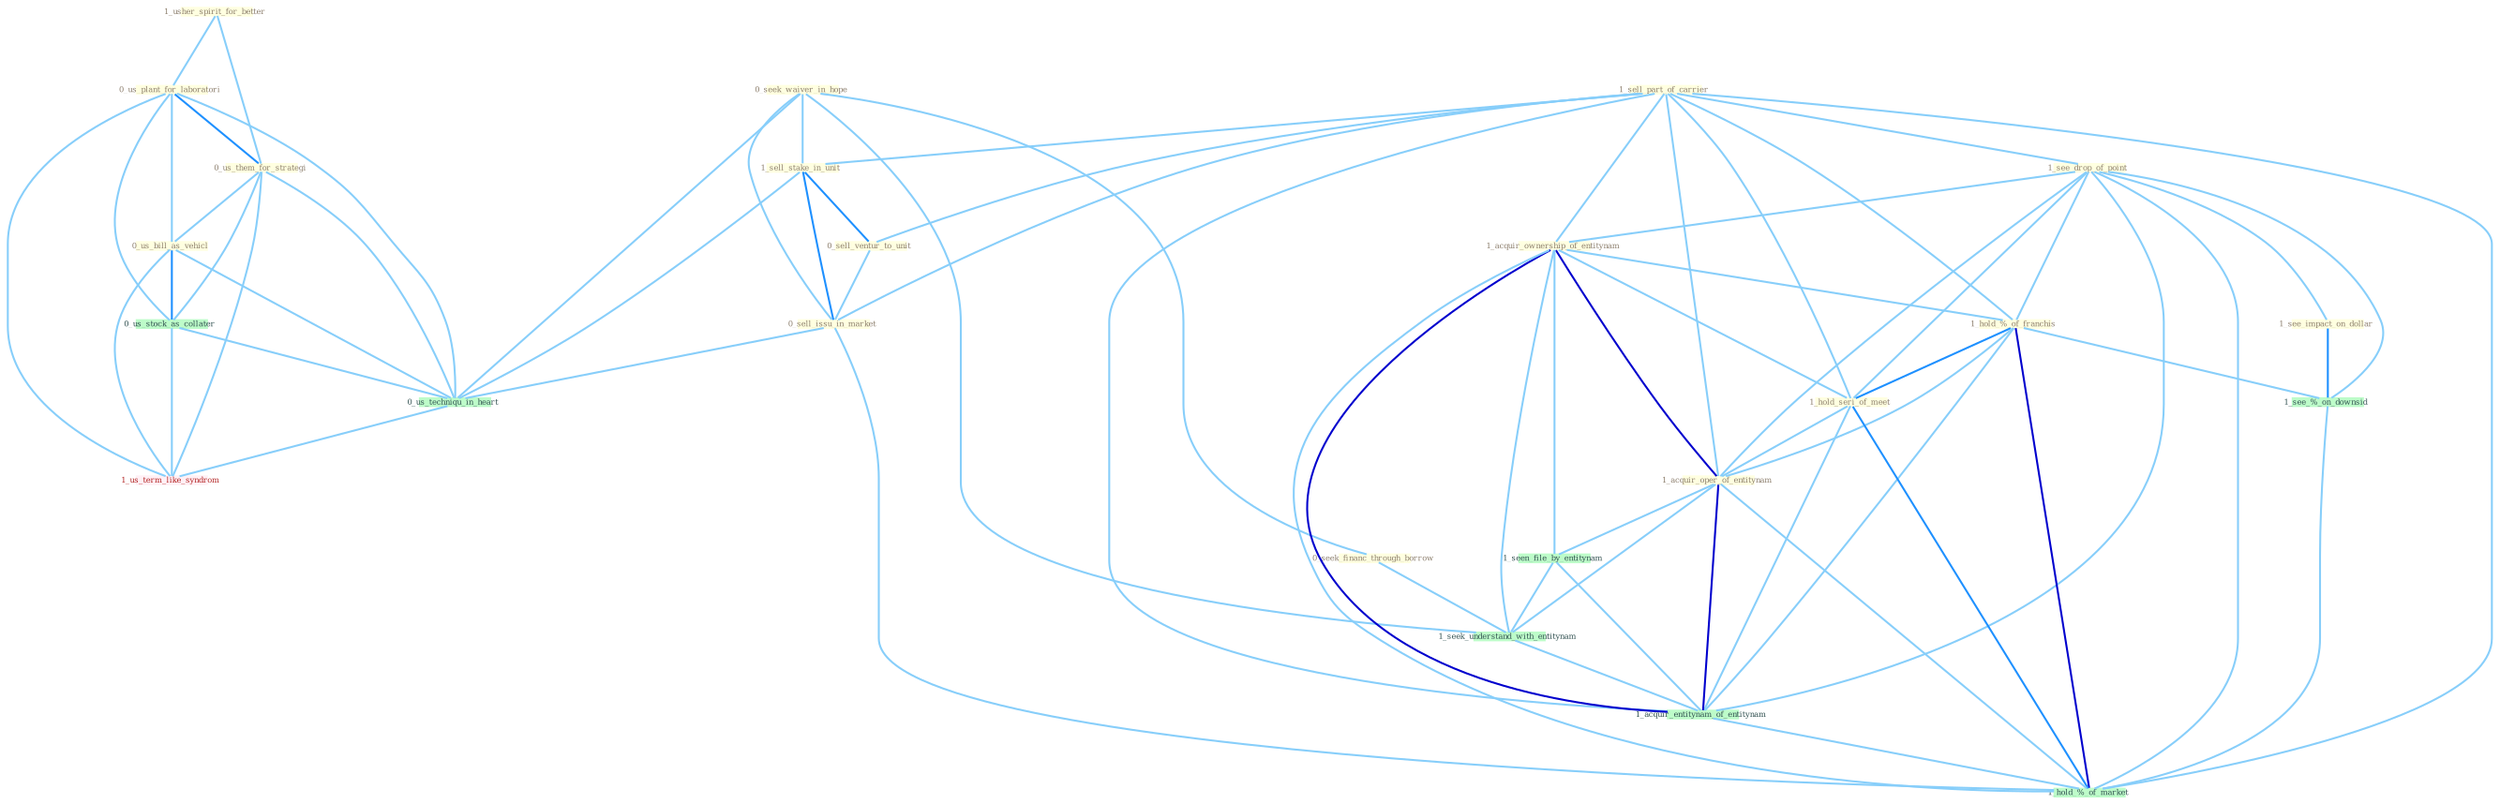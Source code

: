 Graph G{ 
    node
    [shape=polygon,style=filled,width=.5,height=.06,color="#BDFCC9",fixedsize=true,fontsize=4,
    fontcolor="#2f4f4f"];
    {node
    [color="#ffffe0", fontcolor="#8b7d6b"] "0_seek_waiver_in_hope " "1_usher_spirit_for_better " "1_sell_part_of_carrier " "0_us_plant_for_laboratori " "1_see_drop_of_point " "1_sell_stake_in_unit " "0_us_them_for_strategi " "1_acquir_ownership_of_entitynam " "1_see_impact_on_dollar " "0_sell_ventur_to_unit " "1_hold_%_of_franchis " "0_seek_financ_through_borrow " "1_hold_seri_of_meet " "0_us_bill_as_vehicl " "1_acquir_oper_of_entitynam " "0_sell_issu_in_market "}
{node [color="#fff0f5", fontcolor="#b22222"] "1_us_term_like_syndrom "}
edge [color="#B0E2FF"];

	"0_seek_waiver_in_hope " -- "1_sell_stake_in_unit " [w="1", color="#87cefa" ];
	"0_seek_waiver_in_hope " -- "0_seek_financ_through_borrow " [w="1", color="#87cefa" ];
	"0_seek_waiver_in_hope " -- "0_sell_issu_in_market " [w="1", color="#87cefa" ];
	"0_seek_waiver_in_hope " -- "1_seek_understand_with_entitynam " [w="1", color="#87cefa" ];
	"0_seek_waiver_in_hope " -- "0_us_techniqu_in_heart " [w="1", color="#87cefa" ];
	"1_usher_spirit_for_better " -- "0_us_plant_for_laboratori " [w="1", color="#87cefa" ];
	"1_usher_spirit_for_better " -- "0_us_them_for_strategi " [w="1", color="#87cefa" ];
	"1_sell_part_of_carrier " -- "1_see_drop_of_point " [w="1", color="#87cefa" ];
	"1_sell_part_of_carrier " -- "1_sell_stake_in_unit " [w="1", color="#87cefa" ];
	"1_sell_part_of_carrier " -- "1_acquir_ownership_of_entitynam " [w="1", color="#87cefa" ];
	"1_sell_part_of_carrier " -- "0_sell_ventur_to_unit " [w="1", color="#87cefa" ];
	"1_sell_part_of_carrier " -- "1_hold_%_of_franchis " [w="1", color="#87cefa" ];
	"1_sell_part_of_carrier " -- "1_hold_seri_of_meet " [w="1", color="#87cefa" ];
	"1_sell_part_of_carrier " -- "1_acquir_oper_of_entitynam " [w="1", color="#87cefa" ];
	"1_sell_part_of_carrier " -- "0_sell_issu_in_market " [w="1", color="#87cefa" ];
	"1_sell_part_of_carrier " -- "1_acquir_entitynam_of_entitynam " [w="1", color="#87cefa" ];
	"1_sell_part_of_carrier " -- "1_hold_%_of_market " [w="1", color="#87cefa" ];
	"0_us_plant_for_laboratori " -- "0_us_them_for_strategi " [w="2", color="#1e90ff" , len=0.8];
	"0_us_plant_for_laboratori " -- "0_us_bill_as_vehicl " [w="1", color="#87cefa" ];
	"0_us_plant_for_laboratori " -- "0_us_stock_as_collater " [w="1", color="#87cefa" ];
	"0_us_plant_for_laboratori " -- "0_us_techniqu_in_heart " [w="1", color="#87cefa" ];
	"0_us_plant_for_laboratori " -- "1_us_term_like_syndrom " [w="1", color="#87cefa" ];
	"1_see_drop_of_point " -- "1_acquir_ownership_of_entitynam " [w="1", color="#87cefa" ];
	"1_see_drop_of_point " -- "1_see_impact_on_dollar " [w="1", color="#87cefa" ];
	"1_see_drop_of_point " -- "1_hold_%_of_franchis " [w="1", color="#87cefa" ];
	"1_see_drop_of_point " -- "1_hold_seri_of_meet " [w="1", color="#87cefa" ];
	"1_see_drop_of_point " -- "1_acquir_oper_of_entitynam " [w="1", color="#87cefa" ];
	"1_see_drop_of_point " -- "1_acquir_entitynam_of_entitynam " [w="1", color="#87cefa" ];
	"1_see_drop_of_point " -- "1_see_%_on_downsid " [w="1", color="#87cefa" ];
	"1_see_drop_of_point " -- "1_hold_%_of_market " [w="1", color="#87cefa" ];
	"1_sell_stake_in_unit " -- "0_sell_ventur_to_unit " [w="2", color="#1e90ff" , len=0.8];
	"1_sell_stake_in_unit " -- "0_sell_issu_in_market " [w="2", color="#1e90ff" , len=0.8];
	"1_sell_stake_in_unit " -- "0_us_techniqu_in_heart " [w="1", color="#87cefa" ];
	"0_us_them_for_strategi " -- "0_us_bill_as_vehicl " [w="1", color="#87cefa" ];
	"0_us_them_for_strategi " -- "0_us_stock_as_collater " [w="1", color="#87cefa" ];
	"0_us_them_for_strategi " -- "0_us_techniqu_in_heart " [w="1", color="#87cefa" ];
	"0_us_them_for_strategi " -- "1_us_term_like_syndrom " [w="1", color="#87cefa" ];
	"1_acquir_ownership_of_entitynam " -- "1_hold_%_of_franchis " [w="1", color="#87cefa" ];
	"1_acquir_ownership_of_entitynam " -- "1_hold_seri_of_meet " [w="1", color="#87cefa" ];
	"1_acquir_ownership_of_entitynam " -- "1_acquir_oper_of_entitynam " [w="3", color="#0000cd" , len=0.6];
	"1_acquir_ownership_of_entitynam " -- "1_seen_file_by_entitynam " [w="1", color="#87cefa" ];
	"1_acquir_ownership_of_entitynam " -- "1_seek_understand_with_entitynam " [w="1", color="#87cefa" ];
	"1_acquir_ownership_of_entitynam " -- "1_acquir_entitynam_of_entitynam " [w="3", color="#0000cd" , len=0.6];
	"1_acquir_ownership_of_entitynam " -- "1_hold_%_of_market " [w="1", color="#87cefa" ];
	"1_see_impact_on_dollar " -- "1_see_%_on_downsid " [w="2", color="#1e90ff" , len=0.8];
	"0_sell_ventur_to_unit " -- "0_sell_issu_in_market " [w="1", color="#87cefa" ];
	"1_hold_%_of_franchis " -- "1_hold_seri_of_meet " [w="2", color="#1e90ff" , len=0.8];
	"1_hold_%_of_franchis " -- "1_acquir_oper_of_entitynam " [w="1", color="#87cefa" ];
	"1_hold_%_of_franchis " -- "1_acquir_entitynam_of_entitynam " [w="1", color="#87cefa" ];
	"1_hold_%_of_franchis " -- "1_see_%_on_downsid " [w="1", color="#87cefa" ];
	"1_hold_%_of_franchis " -- "1_hold_%_of_market " [w="3", color="#0000cd" , len=0.6];
	"0_seek_financ_through_borrow " -- "1_seek_understand_with_entitynam " [w="1", color="#87cefa" ];
	"1_hold_seri_of_meet " -- "1_acquir_oper_of_entitynam " [w="1", color="#87cefa" ];
	"1_hold_seri_of_meet " -- "1_acquir_entitynam_of_entitynam " [w="1", color="#87cefa" ];
	"1_hold_seri_of_meet " -- "1_hold_%_of_market " [w="2", color="#1e90ff" , len=0.8];
	"0_us_bill_as_vehicl " -- "0_us_stock_as_collater " [w="2", color="#1e90ff" , len=0.8];
	"0_us_bill_as_vehicl " -- "0_us_techniqu_in_heart " [w="1", color="#87cefa" ];
	"0_us_bill_as_vehicl " -- "1_us_term_like_syndrom " [w="1", color="#87cefa" ];
	"1_acquir_oper_of_entitynam " -- "1_seen_file_by_entitynam " [w="1", color="#87cefa" ];
	"1_acquir_oper_of_entitynam " -- "1_seek_understand_with_entitynam " [w="1", color="#87cefa" ];
	"1_acquir_oper_of_entitynam " -- "1_acquir_entitynam_of_entitynam " [w="3", color="#0000cd" , len=0.6];
	"1_acquir_oper_of_entitynam " -- "1_hold_%_of_market " [w="1", color="#87cefa" ];
	"0_sell_issu_in_market " -- "0_us_techniqu_in_heart " [w="1", color="#87cefa" ];
	"0_sell_issu_in_market " -- "1_hold_%_of_market " [w="1", color="#87cefa" ];
	"1_seen_file_by_entitynam " -- "1_seek_understand_with_entitynam " [w="1", color="#87cefa" ];
	"1_seen_file_by_entitynam " -- "1_acquir_entitynam_of_entitynam " [w="1", color="#87cefa" ];
	"0_us_stock_as_collater " -- "0_us_techniqu_in_heart " [w="1", color="#87cefa" ];
	"0_us_stock_as_collater " -- "1_us_term_like_syndrom " [w="1", color="#87cefa" ];
	"1_seek_understand_with_entitynam " -- "1_acquir_entitynam_of_entitynam " [w="1", color="#87cefa" ];
	"1_acquir_entitynam_of_entitynam " -- "1_hold_%_of_market " [w="1", color="#87cefa" ];
	"0_us_techniqu_in_heart " -- "1_us_term_like_syndrom " [w="1", color="#87cefa" ];
	"1_see_%_on_downsid " -- "1_hold_%_of_market " [w="1", color="#87cefa" ];
}